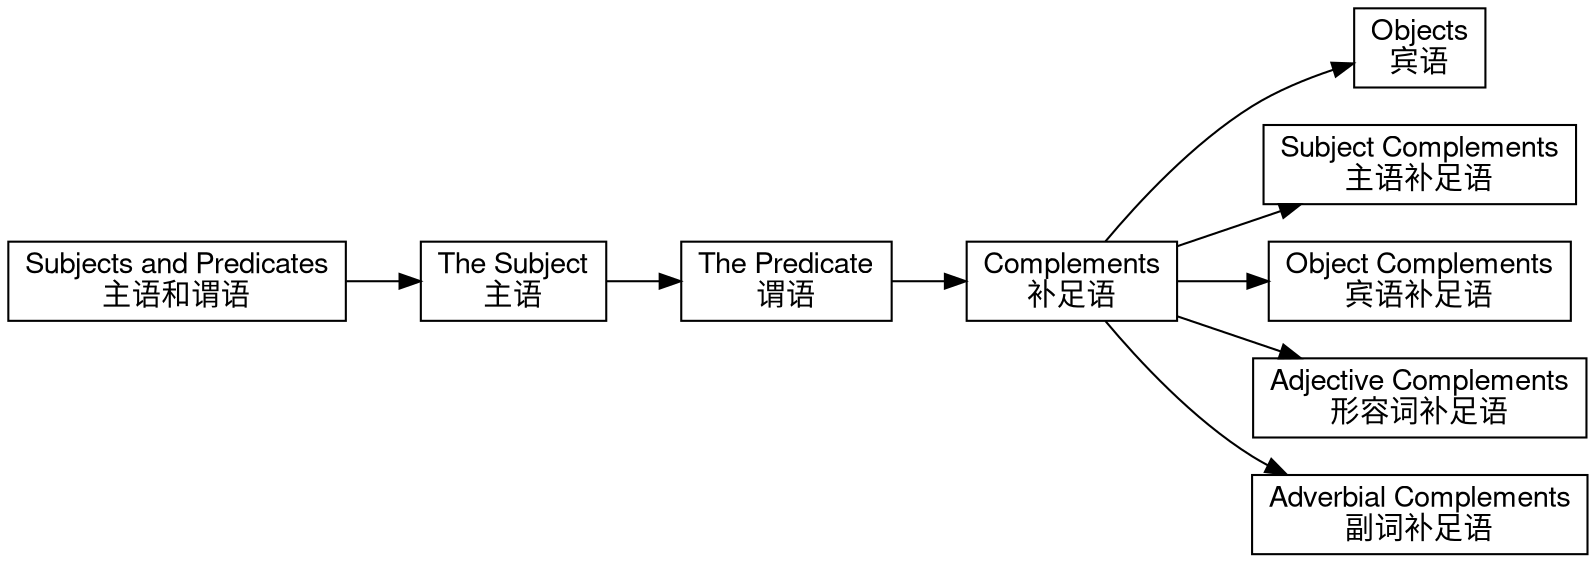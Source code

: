 digraph GrammarC12_F {
	rankdir=LR
	node [fontname="Helvetica, SimHei" fontsize=14 shape=rect]
	C12 [label="Subjects and Predicates
主语和谓语"]
	D81 [label="The Subject
主语"]
	E31 [label="The Predicate
谓语"]
	F15 [label="Complements
补足语"]
	G12 [label="Objects
宾语"]
	G13 [label="Subject Complements
主语补足语"]
	G14 [label="Object Complements
宾语补足语"]
	G15 [label="Adjective Complements
形容词补足语"]
	G16 [label="Adverbial Complements
副词补足语"]
	C12 -> D81
	D81 -> E31
	E31 -> F15
	F15 -> G12
	F15 -> G13
	F15 -> G14
	F15 -> G15
	F15 -> G16
}
